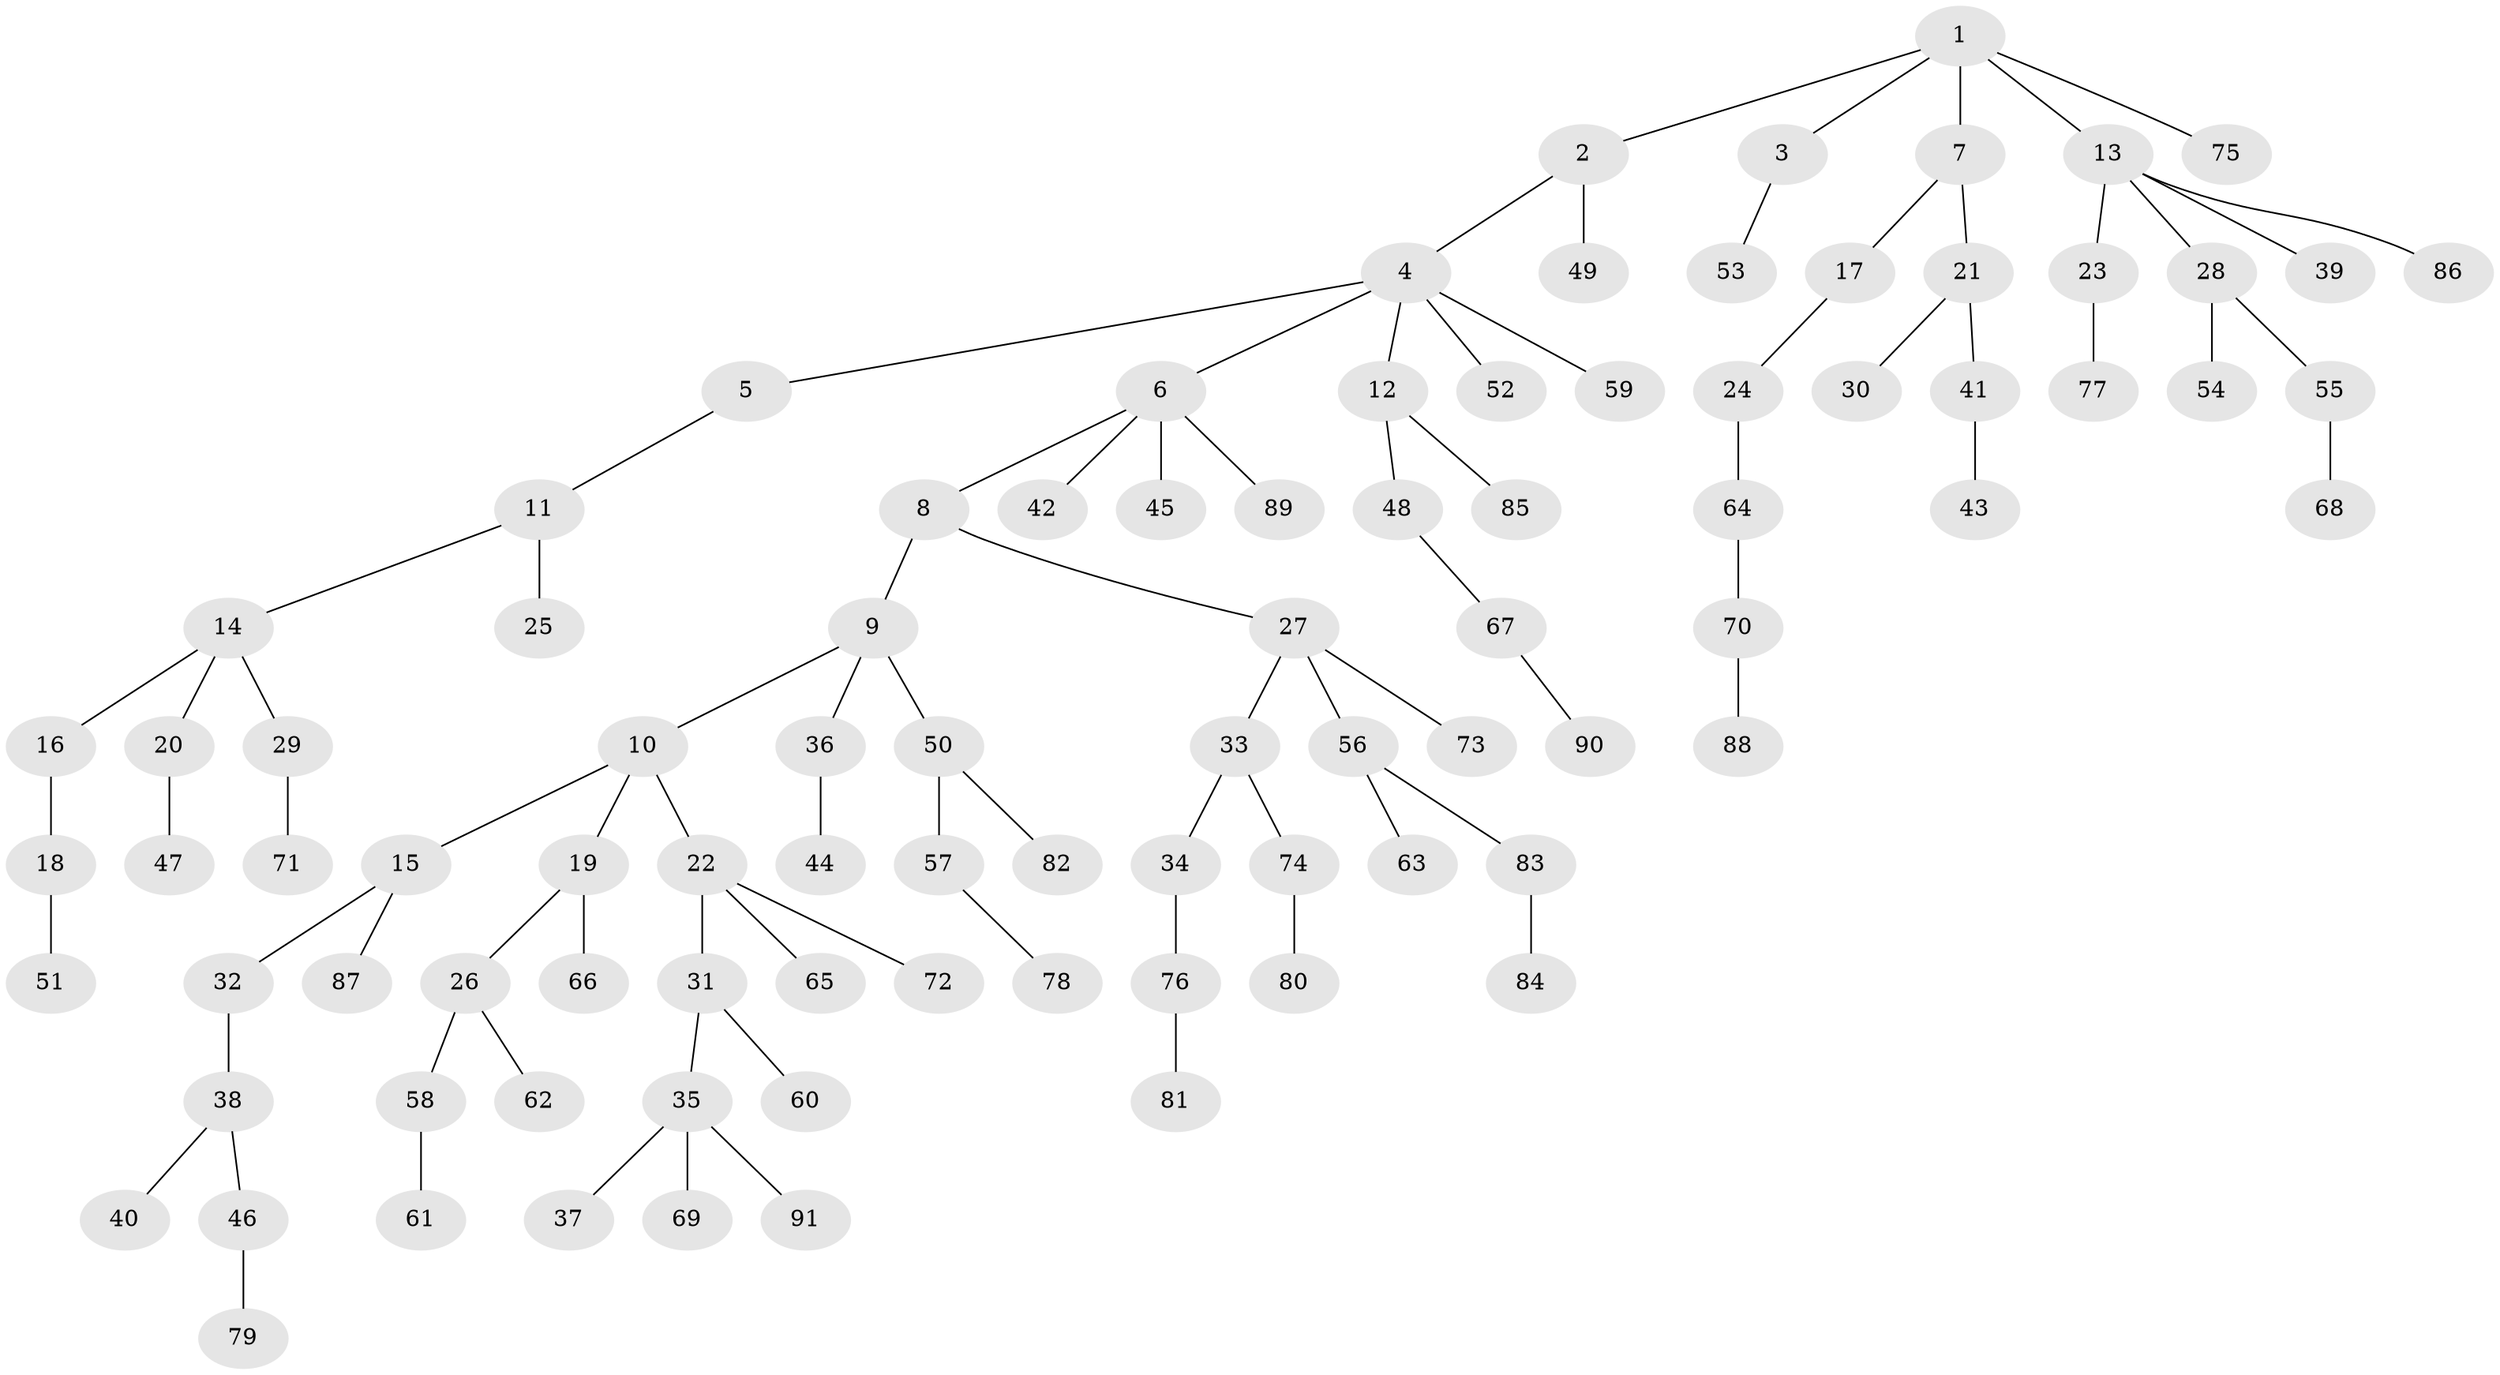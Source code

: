 // Generated by graph-tools (version 1.1) at 2025/26/03/09/25 03:26:29]
// undirected, 91 vertices, 90 edges
graph export_dot {
graph [start="1"]
  node [color=gray90,style=filled];
  1;
  2;
  3;
  4;
  5;
  6;
  7;
  8;
  9;
  10;
  11;
  12;
  13;
  14;
  15;
  16;
  17;
  18;
  19;
  20;
  21;
  22;
  23;
  24;
  25;
  26;
  27;
  28;
  29;
  30;
  31;
  32;
  33;
  34;
  35;
  36;
  37;
  38;
  39;
  40;
  41;
  42;
  43;
  44;
  45;
  46;
  47;
  48;
  49;
  50;
  51;
  52;
  53;
  54;
  55;
  56;
  57;
  58;
  59;
  60;
  61;
  62;
  63;
  64;
  65;
  66;
  67;
  68;
  69;
  70;
  71;
  72;
  73;
  74;
  75;
  76;
  77;
  78;
  79;
  80;
  81;
  82;
  83;
  84;
  85;
  86;
  87;
  88;
  89;
  90;
  91;
  1 -- 2;
  1 -- 3;
  1 -- 7;
  1 -- 13;
  1 -- 75;
  2 -- 4;
  2 -- 49;
  3 -- 53;
  4 -- 5;
  4 -- 6;
  4 -- 12;
  4 -- 52;
  4 -- 59;
  5 -- 11;
  6 -- 8;
  6 -- 42;
  6 -- 45;
  6 -- 89;
  7 -- 17;
  7 -- 21;
  8 -- 9;
  8 -- 27;
  9 -- 10;
  9 -- 36;
  9 -- 50;
  10 -- 15;
  10 -- 19;
  10 -- 22;
  11 -- 14;
  11 -- 25;
  12 -- 48;
  12 -- 85;
  13 -- 23;
  13 -- 28;
  13 -- 39;
  13 -- 86;
  14 -- 16;
  14 -- 20;
  14 -- 29;
  15 -- 32;
  15 -- 87;
  16 -- 18;
  17 -- 24;
  18 -- 51;
  19 -- 26;
  19 -- 66;
  20 -- 47;
  21 -- 30;
  21 -- 41;
  22 -- 31;
  22 -- 65;
  22 -- 72;
  23 -- 77;
  24 -- 64;
  26 -- 58;
  26 -- 62;
  27 -- 33;
  27 -- 56;
  27 -- 73;
  28 -- 54;
  28 -- 55;
  29 -- 71;
  31 -- 35;
  31 -- 60;
  32 -- 38;
  33 -- 34;
  33 -- 74;
  34 -- 76;
  35 -- 37;
  35 -- 69;
  35 -- 91;
  36 -- 44;
  38 -- 40;
  38 -- 46;
  41 -- 43;
  46 -- 79;
  48 -- 67;
  50 -- 57;
  50 -- 82;
  55 -- 68;
  56 -- 63;
  56 -- 83;
  57 -- 78;
  58 -- 61;
  64 -- 70;
  67 -- 90;
  70 -- 88;
  74 -- 80;
  76 -- 81;
  83 -- 84;
}
